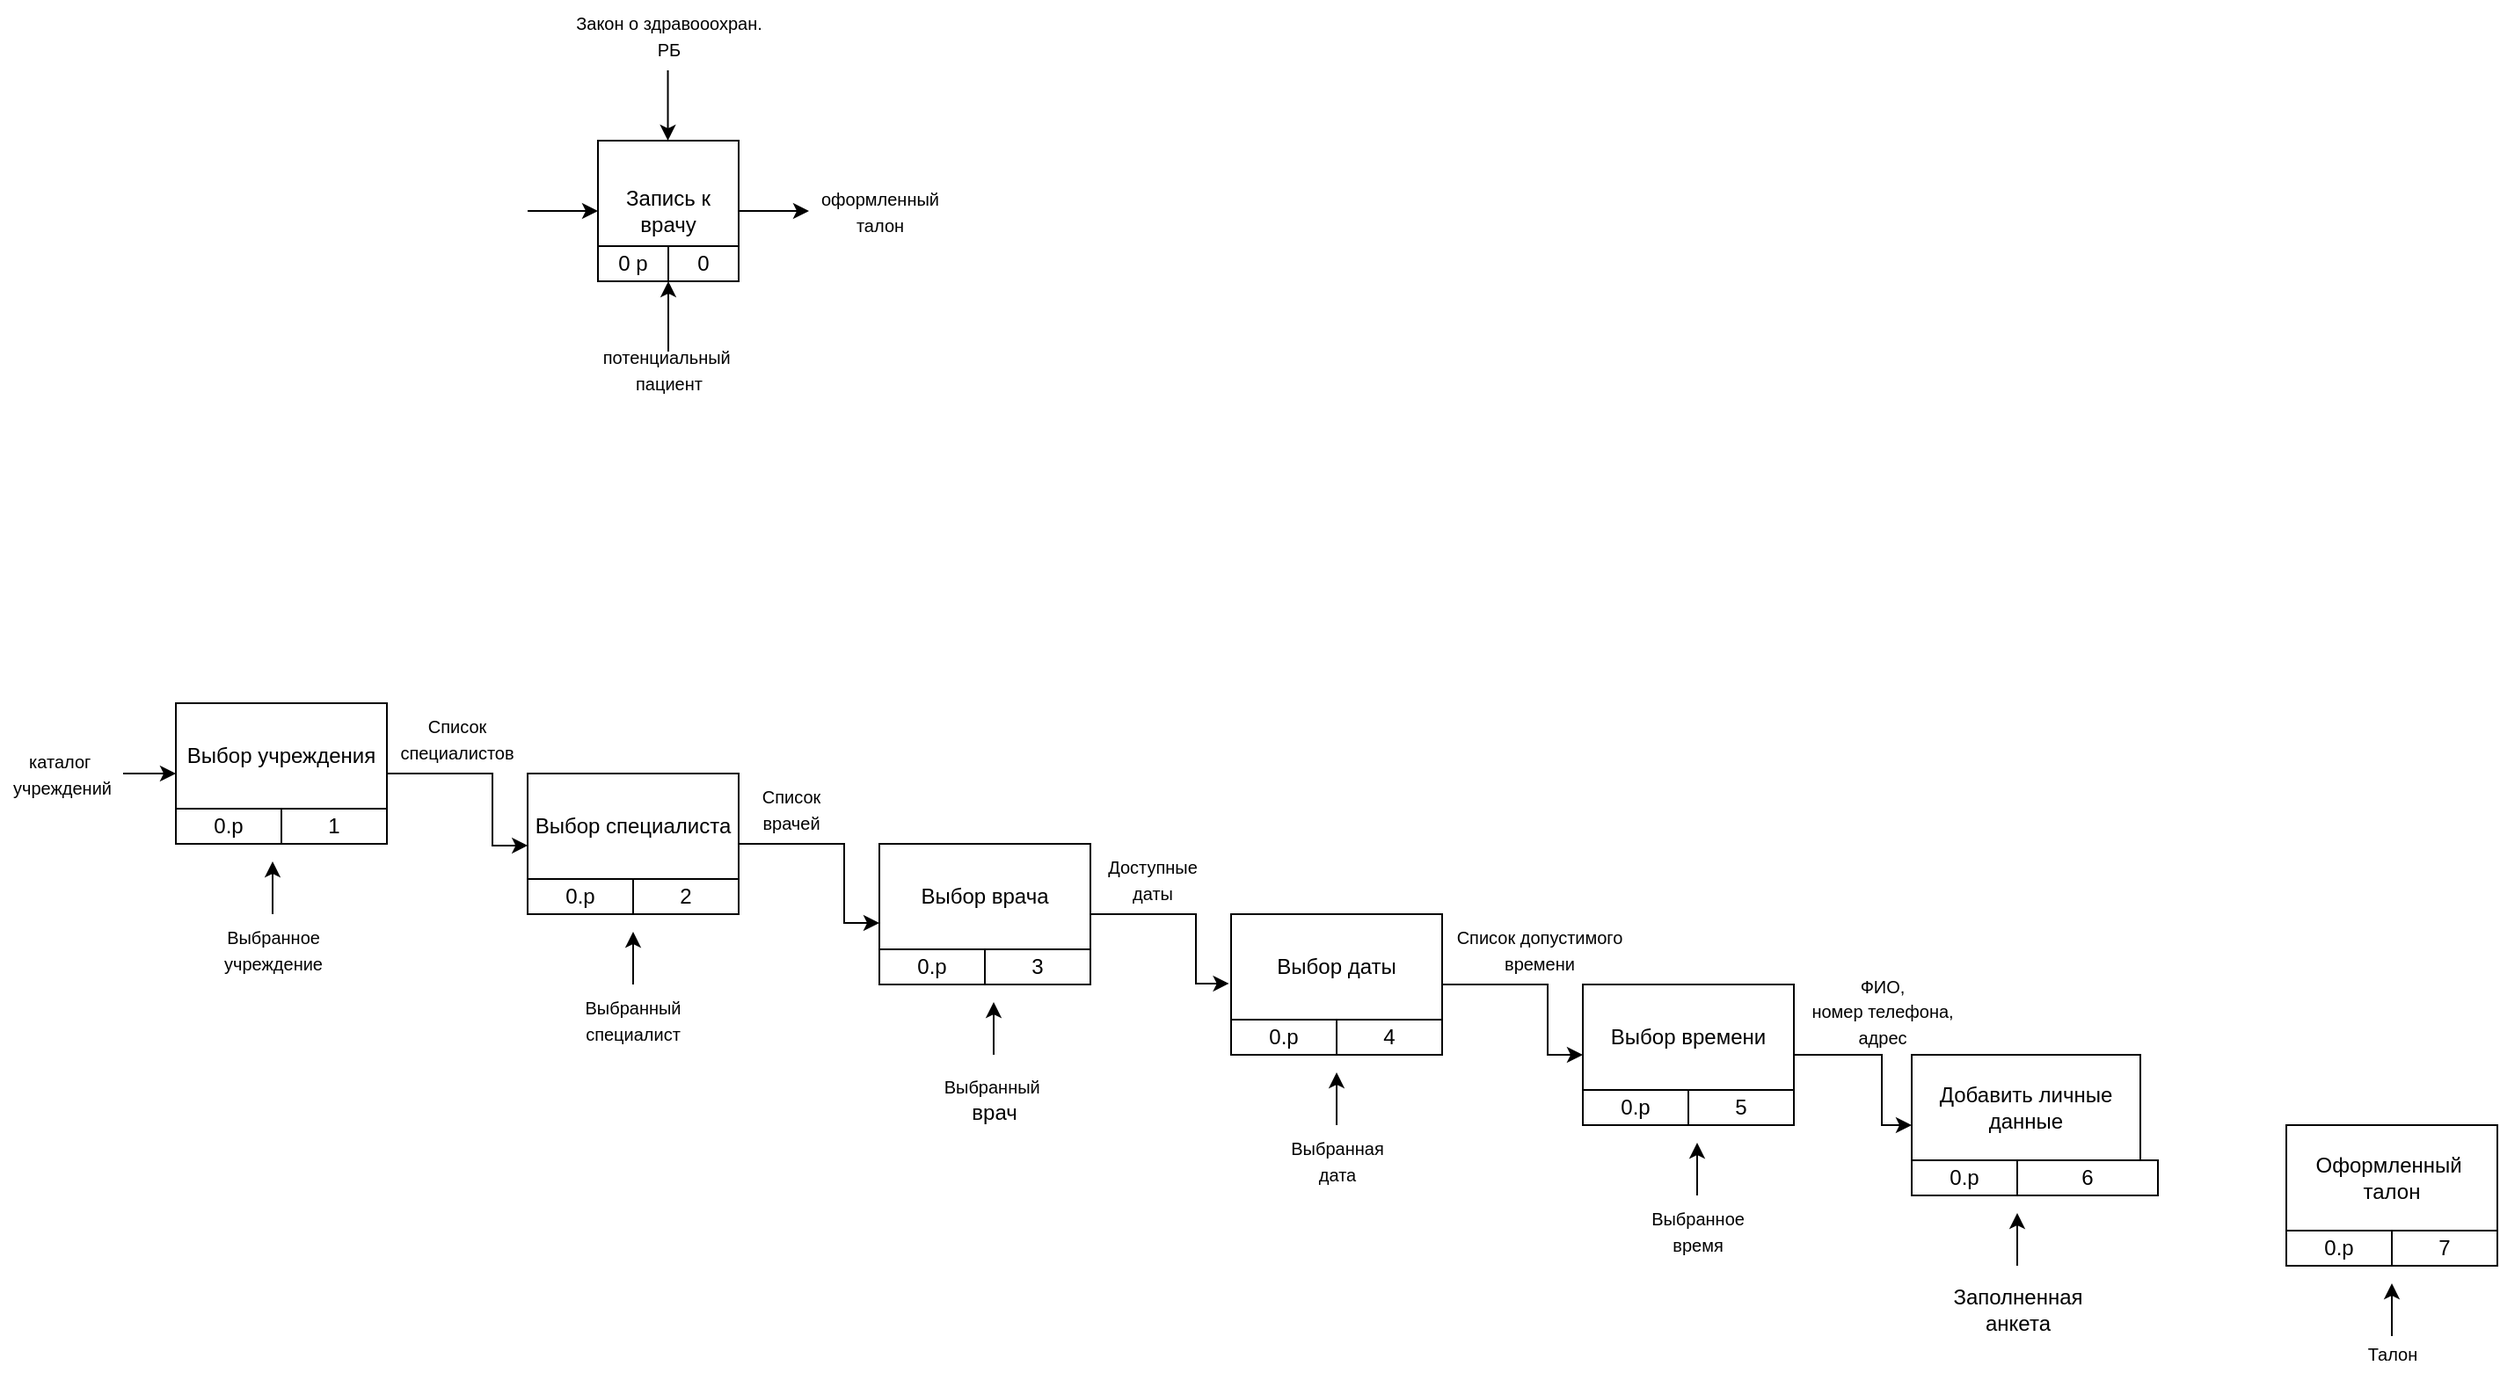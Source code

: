 <mxfile version="13.9.9" type="device"><diagram id="M-5qPSm5AEi7Z0wkm9KC" name="Страница 1"><mxGraphModel dx="2782" dy="979" grid="1" gridSize="10" guides="1" tooltips="1" connect="1" arrows="1" fold="1" page="1" pageScale="1" pageWidth="827" pageHeight="1169" math="0" shadow="0"><root><mxCell id="0"/><mxCell id="1" parent="0"/><mxCell id="S8nWvQPMYbQFNFg3vbTd-74" value="Запись к врачу" style="whiteSpace=wrap;html=1;aspect=fixed;" vertex="1" parent="1"><mxGeometry x="80" y="80" width="80" height="80" as="geometry"/></mxCell><mxCell id="S8nWvQPMYbQFNFg3vbTd-75" value="" style="endArrow=classic;html=1;" edge="1" parent="1"><mxGeometry width="50" height="50" relative="1" as="geometry"><mxPoint x="40" y="120" as="sourcePoint"/><mxPoint x="80" y="120" as="targetPoint"/></mxGeometry></mxCell><mxCell id="S8nWvQPMYbQFNFg3vbTd-78" value="" style="endArrow=classic;html=1;" edge="1" parent="1"><mxGeometry width="50" height="50" relative="1" as="geometry"><mxPoint x="120" y="200" as="sourcePoint"/><mxPoint x="120" y="160" as="targetPoint"/></mxGeometry></mxCell><mxCell id="S8nWvQPMYbQFNFg3vbTd-79" value="&lt;font style=&quot;font-size: 10px&quot;&gt;потенциальный&amp;nbsp;&lt;br&gt;пациент&lt;/font&gt;" style="text;html=1;align=center;verticalAlign=middle;resizable=0;points=[];autosize=1;" vertex="1" parent="1"><mxGeometry x="75" y="190" width="90" height="40" as="geometry"/></mxCell><mxCell id="S8nWvQPMYbQFNFg3vbTd-80" value="" style="endArrow=classic;html=1;" edge="1" parent="1"><mxGeometry width="50" height="50" relative="1" as="geometry"><mxPoint x="119.76" y="40" as="sourcePoint"/><mxPoint x="119.76" y="80" as="targetPoint"/><Array as="points"/></mxGeometry></mxCell><mxCell id="S8nWvQPMYbQFNFg3vbTd-81" value="&lt;font style=&quot;font-size: 10px&quot;&gt;Закон о здравооохран.&lt;br&gt;РБ&lt;/font&gt;" style="text;html=1;align=center;verticalAlign=middle;resizable=0;points=[];autosize=1;" vertex="1" parent="1"><mxGeometry x="60" width="120" height="40" as="geometry"/></mxCell><mxCell id="S8nWvQPMYbQFNFg3vbTd-82" value="&lt;font style=&quot;font-size: 10px&quot;&gt;оформленный &lt;br&gt;талон&lt;/font&gt;" style="text;html=1;align=center;verticalAlign=middle;resizable=0;points=[];autosize=1;" vertex="1" parent="1"><mxGeometry x="200" y="100" width="80" height="40" as="geometry"/></mxCell><mxCell id="S8nWvQPMYbQFNFg3vbTd-83" value="" style="endArrow=classic;html=1;exitX=1;exitY=0.5;exitDx=0;exitDy=0;" edge="1" parent="1" source="S8nWvQPMYbQFNFg3vbTd-74"><mxGeometry width="50" height="50" relative="1" as="geometry"><mxPoint x="150" y="170" as="sourcePoint"/><mxPoint x="200" y="120" as="targetPoint"/></mxGeometry></mxCell><mxCell id="S8nWvQPMYbQFNFg3vbTd-87" value="" style="group" vertex="1" connectable="0" parent="1"><mxGeometry x="-160" y="400" width="120" height="80" as="geometry"/></mxCell><mxCell id="S8nWvQPMYbQFNFg3vbTd-84" value="Выбор учреждения" style="rounded=0;whiteSpace=wrap;html=1;" vertex="1" parent="S8nWvQPMYbQFNFg3vbTd-87"><mxGeometry width="120" height="60" as="geometry"/></mxCell><mxCell id="S8nWvQPMYbQFNFg3vbTd-85" value="0.р" style="rounded=0;whiteSpace=wrap;html=1;" vertex="1" parent="S8nWvQPMYbQFNFg3vbTd-87"><mxGeometry y="60" width="60" height="20" as="geometry"/></mxCell><mxCell id="S8nWvQPMYbQFNFg3vbTd-86" value="1" style="rounded=0;whiteSpace=wrap;html=1;" vertex="1" parent="S8nWvQPMYbQFNFg3vbTd-87"><mxGeometry x="60" y="60" width="60" height="20" as="geometry"/></mxCell><mxCell id="S8nWvQPMYbQFNFg3vbTd-88" value="" style="group" vertex="1" connectable="0" parent="1"><mxGeometry x="40" y="440" width="120" height="80" as="geometry"/></mxCell><mxCell id="S8nWvQPMYbQFNFg3vbTd-89" value="Выбор специалиста" style="rounded=0;whiteSpace=wrap;html=1;" vertex="1" parent="S8nWvQPMYbQFNFg3vbTd-88"><mxGeometry width="120" height="60" as="geometry"/></mxCell><mxCell id="S8nWvQPMYbQFNFg3vbTd-90" value="0.р" style="rounded=0;whiteSpace=wrap;html=1;" vertex="1" parent="S8nWvQPMYbQFNFg3vbTd-88"><mxGeometry y="60" width="60" height="20" as="geometry"/></mxCell><mxCell id="S8nWvQPMYbQFNFg3vbTd-91" value="2" style="rounded=0;whiteSpace=wrap;html=1;" vertex="1" parent="S8nWvQPMYbQFNFg3vbTd-88"><mxGeometry x="60" y="60" width="60" height="20" as="geometry"/></mxCell><mxCell id="S8nWvQPMYbQFNFg3vbTd-95" value="" style="group" vertex="1" connectable="0" parent="1"><mxGeometry x="240" y="480" width="120" height="80" as="geometry"/></mxCell><mxCell id="S8nWvQPMYbQFNFg3vbTd-96" value="Выбор врача" style="rounded=0;whiteSpace=wrap;html=1;" vertex="1" parent="S8nWvQPMYbQFNFg3vbTd-95"><mxGeometry width="120" height="60" as="geometry"/></mxCell><mxCell id="S8nWvQPMYbQFNFg3vbTd-97" value="0.р" style="rounded=0;whiteSpace=wrap;html=1;" vertex="1" parent="S8nWvQPMYbQFNFg3vbTd-95"><mxGeometry y="60" width="60" height="20" as="geometry"/></mxCell><mxCell id="S8nWvQPMYbQFNFg3vbTd-98" value="3" style="rounded=0;whiteSpace=wrap;html=1;" vertex="1" parent="S8nWvQPMYbQFNFg3vbTd-95"><mxGeometry x="60" y="60" width="60" height="20" as="geometry"/></mxCell><mxCell id="S8nWvQPMYbQFNFg3vbTd-99" value="0 р" style="rounded=0;whiteSpace=wrap;html=1;" vertex="1" parent="1"><mxGeometry x="80" y="140" width="40" height="20" as="geometry"/></mxCell><mxCell id="S8nWvQPMYbQFNFg3vbTd-101" value="0" style="rounded=0;whiteSpace=wrap;html=1;" vertex="1" parent="1"><mxGeometry x="120" y="140" width="40" height="20" as="geometry"/></mxCell><mxCell id="S8nWvQPMYbQFNFg3vbTd-103" value="" style="group" vertex="1" connectable="0" parent="1"><mxGeometry x="440" y="520" width="120" height="80" as="geometry"/></mxCell><mxCell id="S8nWvQPMYbQFNFg3vbTd-104" value="Выбор даты" style="rounded=0;whiteSpace=wrap;html=1;" vertex="1" parent="S8nWvQPMYbQFNFg3vbTd-103"><mxGeometry width="120" height="60" as="geometry"/></mxCell><mxCell id="S8nWvQPMYbQFNFg3vbTd-105" value="0.р" style="rounded=0;whiteSpace=wrap;html=1;" vertex="1" parent="S8nWvQPMYbQFNFg3vbTd-103"><mxGeometry y="60" width="60" height="20" as="geometry"/></mxCell><mxCell id="S8nWvQPMYbQFNFg3vbTd-106" value="4" style="rounded=0;whiteSpace=wrap;html=1;" vertex="1" parent="S8nWvQPMYbQFNFg3vbTd-103"><mxGeometry x="60" y="60" width="60" height="20" as="geometry"/></mxCell><mxCell id="S8nWvQPMYbQFNFg3vbTd-108" value="" style="group" vertex="1" connectable="0" parent="1"><mxGeometry x="640" y="560" width="120" height="80" as="geometry"/></mxCell><mxCell id="S8nWvQPMYbQFNFg3vbTd-109" value="Выбор времени" style="rounded=0;whiteSpace=wrap;html=1;" vertex="1" parent="S8nWvQPMYbQFNFg3vbTd-108"><mxGeometry width="120" height="60" as="geometry"/></mxCell><mxCell id="S8nWvQPMYbQFNFg3vbTd-110" value="0.р" style="rounded=0;whiteSpace=wrap;html=1;" vertex="1" parent="S8nWvQPMYbQFNFg3vbTd-108"><mxGeometry y="60" width="60" height="20" as="geometry"/></mxCell><mxCell id="S8nWvQPMYbQFNFg3vbTd-111" value="5" style="rounded=0;whiteSpace=wrap;html=1;" vertex="1" parent="S8nWvQPMYbQFNFg3vbTd-108"><mxGeometry x="60" y="60" width="60" height="20" as="geometry"/></mxCell><mxCell id="S8nWvQPMYbQFNFg3vbTd-113" value="" style="group" vertex="1" connectable="0" parent="1"><mxGeometry x="827" y="600" width="140" height="80" as="geometry"/></mxCell><mxCell id="S8nWvQPMYbQFNFg3vbTd-116" value="6" style="rounded=0;whiteSpace=wrap;html=1;" vertex="1" parent="S8nWvQPMYbQFNFg3vbTd-113"><mxGeometry x="60" y="60" width="80" height="20" as="geometry"/></mxCell><mxCell id="S8nWvQPMYbQFNFg3vbTd-115" value="0.р" style="rounded=0;whiteSpace=wrap;html=1;" vertex="1" parent="S8nWvQPMYbQFNFg3vbTd-113"><mxGeometry y="60" width="60" height="20" as="geometry"/></mxCell><mxCell id="S8nWvQPMYbQFNFg3vbTd-114" value="Добавить личные&lt;br&gt;данные" style="rounded=0;whiteSpace=wrap;html=1;" vertex="1" parent="S8nWvQPMYbQFNFg3vbTd-113"><mxGeometry width="130" height="60" as="geometry"/></mxCell><mxCell id="S8nWvQPMYbQFNFg3vbTd-179" style="edgeStyle=orthogonalEdgeStyle;rounded=0;orthogonalLoop=1;jettySize=auto;html=1;entryX=0;entryY=0.667;entryDx=0;entryDy=0;entryPerimeter=0;" edge="1" parent="1" source="S8nWvQPMYbQFNFg3vbTd-118" target="S8nWvQPMYbQFNFg3vbTd-84"><mxGeometry relative="1" as="geometry"><Array as="points"><mxPoint x="-200" y="440"/></Array></mxGeometry></mxCell><mxCell id="S8nWvQPMYbQFNFg3vbTd-118" value="&lt;font style=&quot;font-size: 10px&quot;&gt;каталог&amp;nbsp;&lt;br&gt;&lt;/font&gt;&lt;font style=&quot;font-size: 10px&quot;&gt;учреждений&lt;/font&gt;" style="text;html=1;align=center;verticalAlign=middle;resizable=0;points=[];autosize=1;" vertex="1" parent="1"><mxGeometry x="-260" y="420" width="70" height="40" as="geometry"/></mxCell><mxCell id="S8nWvQPMYbQFNFg3vbTd-123" value="&lt;font style=&quot;font-size: 10px&quot;&gt;Список специалистов&lt;/font&gt;" style="text;html=1;strokeColor=none;fillColor=none;align=center;verticalAlign=middle;whiteSpace=wrap;rounded=0;" vertex="1" parent="1"><mxGeometry x="-20" y="410" width="40" height="20" as="geometry"/></mxCell><mxCell id="S8nWvQPMYbQFNFg3vbTd-182" style="edgeStyle=orthogonalEdgeStyle;rounded=0;orthogonalLoop=1;jettySize=auto;html=1;" edge="1" parent="1"><mxGeometry relative="1" as="geometry"><mxPoint x="100" y="530" as="targetPoint"/><mxPoint x="100" y="560" as="sourcePoint"/></mxGeometry></mxCell><mxCell id="S8nWvQPMYbQFNFg3vbTd-126" value="&lt;font style=&quot;font-size: 10px&quot;&gt;Выбранный специалист&lt;/font&gt;" style="text;html=1;strokeColor=none;fillColor=none;align=center;verticalAlign=middle;whiteSpace=wrap;rounded=0;" vertex="1" parent="1"><mxGeometry x="80" y="570" width="40" height="20" as="geometry"/></mxCell><mxCell id="S8nWvQPMYbQFNFg3vbTd-127" value="&lt;font style=&quot;font-size: 10px&quot;&gt;Список врачей&lt;/font&gt;" style="text;html=1;strokeColor=none;fillColor=none;align=center;verticalAlign=middle;whiteSpace=wrap;rounded=0;" vertex="1" parent="1"><mxGeometry x="170" y="450" width="40" height="20" as="geometry"/></mxCell><mxCell id="S8nWvQPMYbQFNFg3vbTd-181" style="edgeStyle=orthogonalEdgeStyle;rounded=0;orthogonalLoop=1;jettySize=auto;html=1;" edge="1" parent="1" source="S8nWvQPMYbQFNFg3vbTd-130"><mxGeometry relative="1" as="geometry"><mxPoint x="-105" y="490" as="targetPoint"/></mxGeometry></mxCell><mxCell id="S8nWvQPMYbQFNFg3vbTd-130" value="&lt;font style=&quot;font-size: 10px&quot;&gt;Выбранное &lt;br&gt;учреждение&lt;/font&gt;" style="text;html=1;align=center;verticalAlign=middle;resizable=0;points=[];autosize=1;" vertex="1" parent="1"><mxGeometry x="-140" y="520" width="70" height="40" as="geometry"/></mxCell><mxCell id="S8nWvQPMYbQFNFg3vbTd-145" value="&lt;span style=&quot;font-size: 10px&quot;&gt;Доступные &lt;br&gt;даты&lt;/span&gt;" style="text;html=1;align=center;verticalAlign=middle;resizable=0;points=[];autosize=1;" vertex="1" parent="1"><mxGeometry x="360" y="480" width="70" height="40" as="geometry"/></mxCell><mxCell id="S8nWvQPMYbQFNFg3vbTd-187" style="edgeStyle=orthogonalEdgeStyle;rounded=0;orthogonalLoop=1;jettySize=auto;html=1;" edge="1" parent="1" source="S8nWvQPMYbQFNFg3vbTd-147"><mxGeometry relative="1" as="geometry"><mxPoint x="500" y="610" as="targetPoint"/></mxGeometry></mxCell><mxCell id="S8nWvQPMYbQFNFg3vbTd-147" value="&lt;font style=&quot;font-size: 10px&quot;&gt;Выбранная &lt;br&gt;дата&lt;/font&gt;" style="text;html=1;align=center;verticalAlign=middle;resizable=0;points=[];autosize=1;" vertex="1" parent="1"><mxGeometry x="465" y="640" width="70" height="40" as="geometry"/></mxCell><mxCell id="S8nWvQPMYbQFNFg3vbTd-150" value="&lt;span style=&quot;font-size: 10px&quot;&gt;Список допустимого&lt;br&gt;времени&lt;br&gt;&lt;/span&gt;" style="text;html=1;align=center;verticalAlign=middle;resizable=0;points=[];autosize=1;" vertex="1" parent="1"><mxGeometry x="560" y="520" width="110" height="40" as="geometry"/></mxCell><mxCell id="S8nWvQPMYbQFNFg3vbTd-189" style="edgeStyle=orthogonalEdgeStyle;rounded=0;orthogonalLoop=1;jettySize=auto;html=1;" edge="1" parent="1" source="S8nWvQPMYbQFNFg3vbTd-152"><mxGeometry relative="1" as="geometry"><mxPoint x="705" y="650" as="targetPoint"/></mxGeometry></mxCell><mxCell id="S8nWvQPMYbQFNFg3vbTd-152" value="&lt;font style=&quot;font-size: 10px&quot;&gt;Выбранное &lt;br&gt;время&lt;/font&gt;" style="text;html=1;align=center;verticalAlign=middle;resizable=0;points=[];autosize=1;" vertex="1" parent="1"><mxGeometry x="670" y="680" width="70" height="40" as="geometry"/></mxCell><mxCell id="S8nWvQPMYbQFNFg3vbTd-154" style="edgeStyle=orthogonalEdgeStyle;rounded=0;orthogonalLoop=1;jettySize=auto;html=1;exitX=1;exitY=0.75;exitDx=0;exitDy=0;entryX=0.001;entryY=0.683;entryDx=0;entryDy=0;entryPerimeter=0;" edge="1" parent="1" source="S8nWvQPMYbQFNFg3vbTd-84" target="S8nWvQPMYbQFNFg3vbTd-89"><mxGeometry relative="1" as="geometry"><Array as="points"><mxPoint x="-40" y="440"/><mxPoint x="20" y="440"/><mxPoint x="20" y="481"/></Array></mxGeometry></mxCell><mxCell id="S8nWvQPMYbQFNFg3vbTd-168" value="&lt;font style=&quot;font-size: 10px&quot;&gt;ФИО,&lt;br&gt;номер телефона,&lt;br&gt;адрес&lt;/font&gt;" style="text;html=1;align=center;verticalAlign=middle;resizable=0;points=[];autosize=1;" vertex="1" parent="1"><mxGeometry x="760" y="550" width="100" height="50" as="geometry"/></mxCell><mxCell id="S8nWvQPMYbQFNFg3vbTd-191" style="edgeStyle=orthogonalEdgeStyle;rounded=0;orthogonalLoop=1;jettySize=auto;html=1;" edge="1" parent="1"><mxGeometry relative="1" as="geometry"><mxPoint x="887" y="690" as="targetPoint"/><mxPoint x="887" y="720" as="sourcePoint"/></mxGeometry></mxCell><mxCell id="S8nWvQPMYbQFNFg3vbTd-170" value="Заполненная&lt;br&gt;анкета" style="text;html=1;align=center;verticalAlign=middle;resizable=0;points=[];autosize=1;" vertex="1" parent="1"><mxGeometry x="842" y="730" width="90" height="30" as="geometry"/></mxCell><mxCell id="S8nWvQPMYbQFNFg3vbTd-172" value="" style="group" vertex="1" connectable="0" parent="1"><mxGeometry x="1040" y="640" width="120" height="80" as="geometry"/></mxCell><mxCell id="S8nWvQPMYbQFNFg3vbTd-173" value="Оформленный&amp;nbsp;&lt;br&gt;талон" style="rounded=0;whiteSpace=wrap;html=1;" vertex="1" parent="S8nWvQPMYbQFNFg3vbTd-172"><mxGeometry width="120" height="60" as="geometry"/></mxCell><mxCell id="S8nWvQPMYbQFNFg3vbTd-174" value="0.р" style="rounded=0;whiteSpace=wrap;html=1;" vertex="1" parent="S8nWvQPMYbQFNFg3vbTd-172"><mxGeometry y="60" width="60" height="20" as="geometry"/></mxCell><mxCell id="S8nWvQPMYbQFNFg3vbTd-175" value="7" style="rounded=0;whiteSpace=wrap;html=1;" vertex="1" parent="S8nWvQPMYbQFNFg3vbTd-172"><mxGeometry x="60" y="60" width="60" height="20" as="geometry"/></mxCell><mxCell id="S8nWvQPMYbQFNFg3vbTd-193" style="edgeStyle=orthogonalEdgeStyle;rounded=0;orthogonalLoop=1;jettySize=auto;html=1;" edge="1" parent="1" source="S8nWvQPMYbQFNFg3vbTd-177"><mxGeometry relative="1" as="geometry"><mxPoint x="1100" y="730" as="targetPoint"/></mxGeometry></mxCell><mxCell id="S8nWvQPMYbQFNFg3vbTd-177" value="&lt;font style=&quot;font-size: 10px&quot;&gt;Талон&lt;/font&gt;" style="text;html=1;align=center;verticalAlign=middle;resizable=0;points=[];autosize=1;" vertex="1" parent="1"><mxGeometry x="1080" y="760" width="40" height="20" as="geometry"/></mxCell><mxCell id="S8nWvQPMYbQFNFg3vbTd-180" style="edgeStyle=orthogonalEdgeStyle;rounded=0;orthogonalLoop=1;jettySize=auto;html=1;exitX=1;exitY=0.75;exitDx=0;exitDy=0;entryX=0;entryY=0.75;entryDx=0;entryDy=0;" edge="1" parent="1" source="S8nWvQPMYbQFNFg3vbTd-89" target="S8nWvQPMYbQFNFg3vbTd-96"><mxGeometry relative="1" as="geometry"><Array as="points"><mxPoint x="160" y="480"/><mxPoint x="220" y="480"/><mxPoint x="220" y="525"/></Array></mxGeometry></mxCell><mxCell id="S8nWvQPMYbQFNFg3vbTd-184" style="edgeStyle=orthogonalEdgeStyle;rounded=0;orthogonalLoop=1;jettySize=auto;html=1;" edge="1" parent="1"><mxGeometry relative="1" as="geometry"><mxPoint x="305" y="570" as="targetPoint"/><mxPoint x="305" y="600" as="sourcePoint"/></mxGeometry></mxCell><mxCell id="S8nWvQPMYbQFNFg3vbTd-139" value="&lt;font style=&quot;font-size: 10px&quot;&gt;Выбранный&amp;nbsp;&lt;br&gt;&lt;/font&gt;врач" style="text;html=1;align=center;verticalAlign=middle;resizable=0;points=[];autosize=1;" vertex="1" parent="1"><mxGeometry x="270" y="610" width="70" height="30" as="geometry"/></mxCell><mxCell id="S8nWvQPMYbQFNFg3vbTd-186" style="edgeStyle=orthogonalEdgeStyle;rounded=0;orthogonalLoop=1;jettySize=auto;html=1;exitX=1;exitY=0.75;exitDx=0;exitDy=0;entryX=-0.01;entryY=0.658;entryDx=0;entryDy=0;entryPerimeter=0;" edge="1" parent="1" source="S8nWvQPMYbQFNFg3vbTd-96" target="S8nWvQPMYbQFNFg3vbTd-104"><mxGeometry relative="1" as="geometry"><Array as="points"><mxPoint x="360" y="520"/><mxPoint x="420" y="520"/><mxPoint x="420" y="560"/></Array></mxGeometry></mxCell><mxCell id="S8nWvQPMYbQFNFg3vbTd-188" style="edgeStyle=orthogonalEdgeStyle;rounded=0;orthogonalLoop=1;jettySize=auto;html=1;exitX=1;exitY=0.75;exitDx=0;exitDy=0;" edge="1" parent="1" source="S8nWvQPMYbQFNFg3vbTd-104"><mxGeometry relative="1" as="geometry"><mxPoint x="640" y="600" as="targetPoint"/><Array as="points"><mxPoint x="560" y="560"/><mxPoint x="620" y="560"/><mxPoint x="620" y="600"/><mxPoint x="640" y="600"/></Array></mxGeometry></mxCell><mxCell id="S8nWvQPMYbQFNFg3vbTd-190" style="edgeStyle=orthogonalEdgeStyle;rounded=0;orthogonalLoop=1;jettySize=auto;html=1;exitX=1;exitY=0.75;exitDx=0;exitDy=0;" edge="1" parent="1" source="S8nWvQPMYbQFNFg3vbTd-109" target="S8nWvQPMYbQFNFg3vbTd-114"><mxGeometry relative="1" as="geometry"><Array as="points"><mxPoint x="760" y="600"/><mxPoint x="810" y="600"/><mxPoint x="810" y="640"/></Array></mxGeometry></mxCell></root></mxGraphModel></diagram></mxfile>